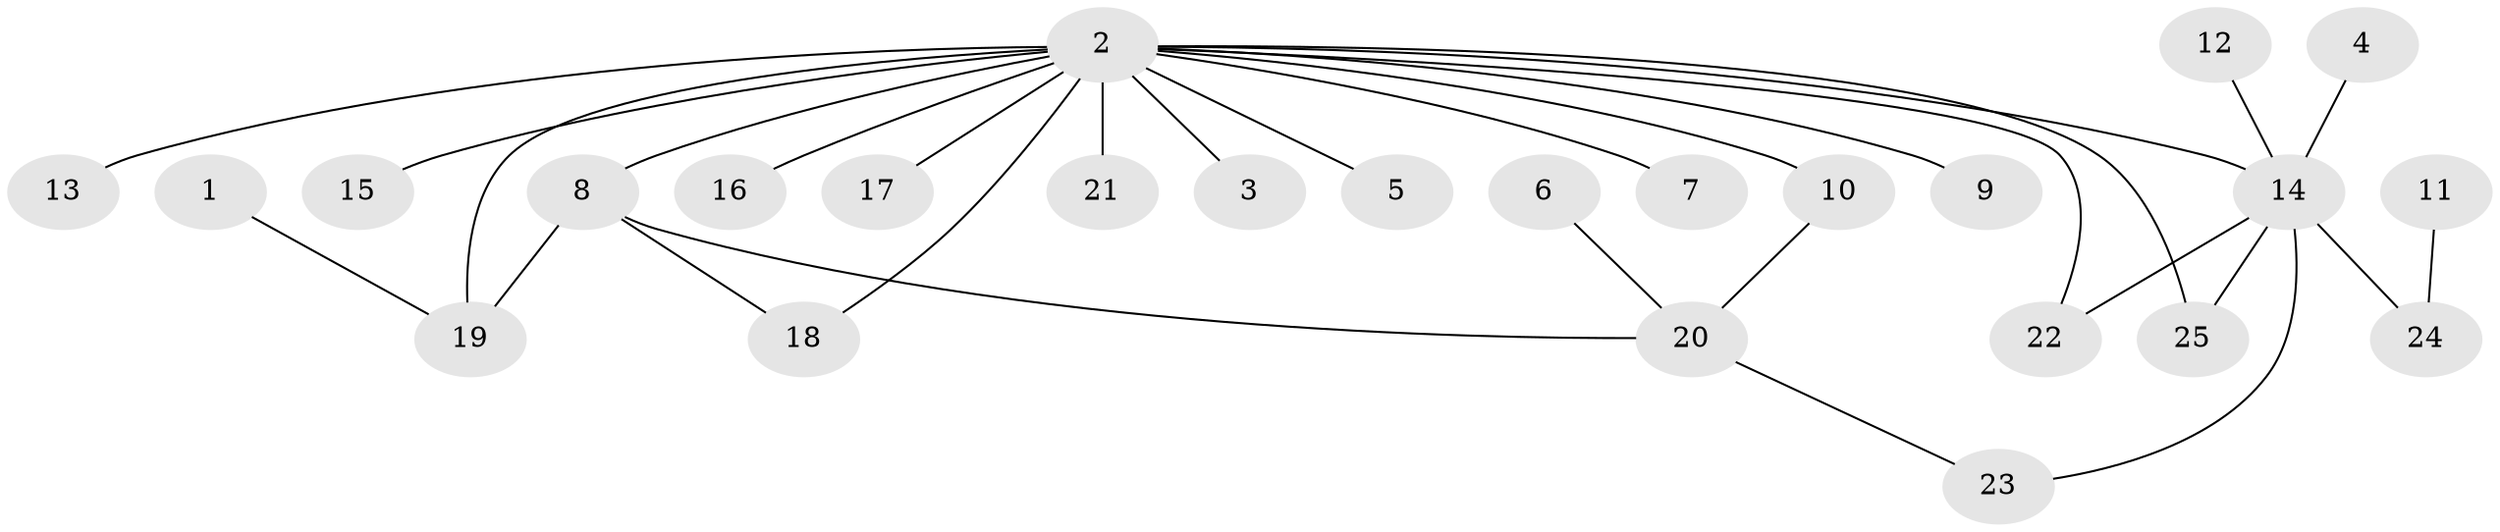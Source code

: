 // original degree distribution, {2: 0.26, 21: 0.02, 3: 0.14, 5: 0.04, 1: 0.48, 10: 0.02, 4: 0.04}
// Generated by graph-tools (version 1.1) at 2025/25/03/09/25 03:25:56]
// undirected, 25 vertices, 30 edges
graph export_dot {
graph [start="1"]
  node [color=gray90,style=filled];
  1;
  2;
  3;
  4;
  5;
  6;
  7;
  8;
  9;
  10;
  11;
  12;
  13;
  14;
  15;
  16;
  17;
  18;
  19;
  20;
  21;
  22;
  23;
  24;
  25;
  1 -- 19 [weight=1.0];
  2 -- 3 [weight=1.0];
  2 -- 5 [weight=1.0];
  2 -- 7 [weight=1.0];
  2 -- 8 [weight=1.0];
  2 -- 9 [weight=1.0];
  2 -- 10 [weight=1.0];
  2 -- 13 [weight=2.0];
  2 -- 14 [weight=2.0];
  2 -- 15 [weight=1.0];
  2 -- 16 [weight=1.0];
  2 -- 17 [weight=1.0];
  2 -- 18 [weight=1.0];
  2 -- 19 [weight=2.0];
  2 -- 21 [weight=1.0];
  2 -- 22 [weight=1.0];
  2 -- 25 [weight=1.0];
  4 -- 14 [weight=1.0];
  6 -- 20 [weight=1.0];
  8 -- 18 [weight=1.0];
  8 -- 19 [weight=1.0];
  8 -- 20 [weight=1.0];
  10 -- 20 [weight=1.0];
  11 -- 24 [weight=1.0];
  12 -- 14 [weight=1.0];
  14 -- 22 [weight=1.0];
  14 -- 23 [weight=1.0];
  14 -- 24 [weight=1.0];
  14 -- 25 [weight=1.0];
  20 -- 23 [weight=1.0];
}

